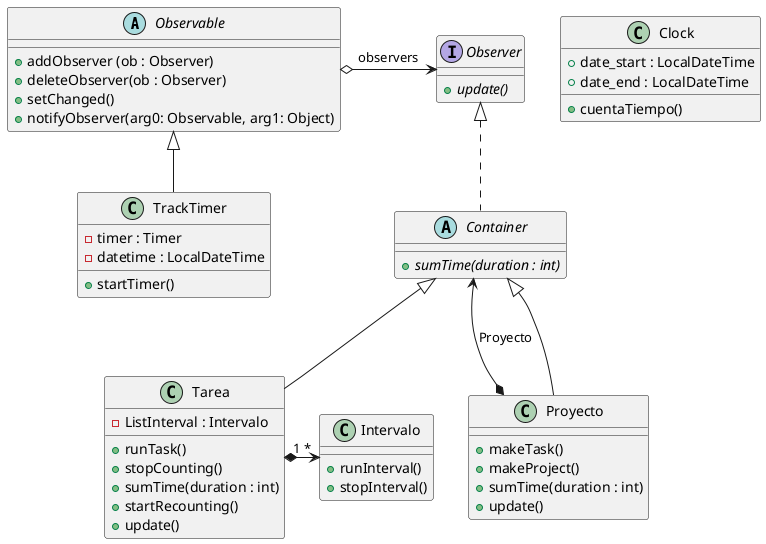 @startuml
'https://plantuml.com/class-diagram

Observable o-> Observer : observers

Observer <|.. Container


Container  <--*  Proyecto : Proyecto
Observable <|-- TrackTimer
Container <|-- Proyecto
Container <|-- Tarea
Tarea "1" *-> "*" Intervalo



class Clock{
+date_start : LocalDateTime
+date_end : LocalDateTime
+cuentaTiempo()
}

class TrackTimer {
-timer : Timer
-datetime : LocalDateTime
+startTimer()
}

Abstract Class Container {

{abstract} +sumTime(duration : int)
}

class Proyecto {
+makeTask()
+makeProject()
+sumTime(duration : int)
+update()
}

class Tarea {
-ListInterval : Intervalo
+runTask()
+stopCounting()
+sumTime(duration : int)
+startRecounting()
+update()
}

class Intervalo {
+runInterval()
+stopInterval()


}

Interface Observer{
{abstract} +update()
}

Abstract Observable {
+addObserver (ob : Observer)
+deleteObserver(ob : Observer)
+setChanged()
+notifyObserver(arg0: Observable, arg1: Object)
}





@enduml
